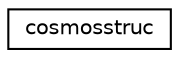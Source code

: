 digraph "Graphical Class Hierarchy"
{
 // INTERACTIVE_SVG=YES
  edge [fontname="Helvetica",fontsize="10",labelfontname="Helvetica",labelfontsize="10"];
  node [fontname="Helvetica",fontsize="10",shape=record];
  rankdir="LR";
  Node0 [label="cosmosstruc",height=0.2,width=0.4,color="black", fillcolor="white", style="filled",URL="$structcosmosstruc.html",tooltip="JSON Name Space structure. "];
}

